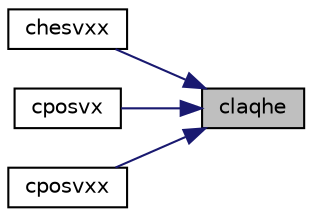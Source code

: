 digraph "claqhe"
{
 // LATEX_PDF_SIZE
  edge [fontname="Helvetica",fontsize="10",labelfontname="Helvetica",labelfontsize="10"];
  node [fontname="Helvetica",fontsize="10",shape=record];
  rankdir="RL";
  Node1 [label="claqhe",height=0.2,width=0.4,color="black", fillcolor="grey75", style="filled", fontcolor="black",tooltip="CLAQHE scales a Hermitian matrix."];
  Node1 -> Node2 [dir="back",color="midnightblue",fontsize="10",style="solid",fontname="Helvetica"];
  Node2 [label="chesvxx",height=0.2,width=0.4,color="black", fillcolor="white", style="filled",URL="$chesvxx_8f.html#a362015bddbaafb0fe959ee14a9b9785b",tooltip="CHESVXX computes the solution to system of linear equations A * X = B for HE matrices"];
  Node1 -> Node3 [dir="back",color="midnightblue",fontsize="10",style="solid",fontname="Helvetica"];
  Node3 [label="cposvx",height=0.2,width=0.4,color="black", fillcolor="white", style="filled",URL="$cposvx_8f.html#a9743510437973e846efd4fe6a0a4b704",tooltip="CPOSVX computes the solution to system of linear equations A * X = B for PO matrices"];
  Node1 -> Node4 [dir="back",color="midnightblue",fontsize="10",style="solid",fontname="Helvetica"];
  Node4 [label="cposvxx",height=0.2,width=0.4,color="black", fillcolor="white", style="filled",URL="$cposvxx_8f.html#a9d8d6eb1ee0b2e2769fa5995714f09b3",tooltip="CPOSVXX computes the solution to system of linear equations A * X = B for PO matrices"];
}
